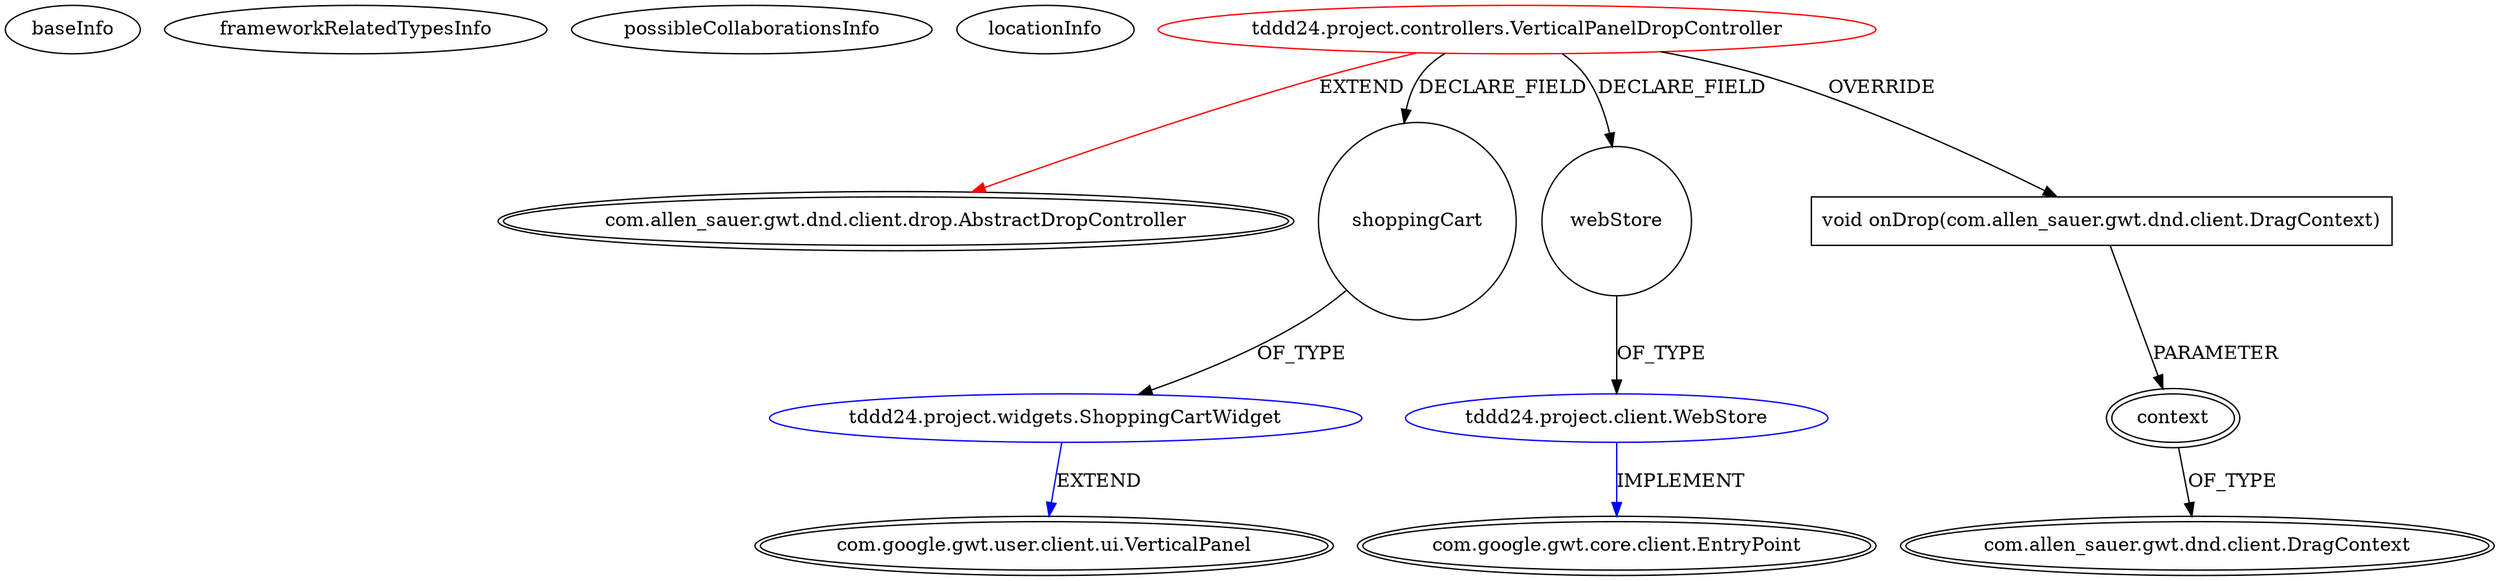 digraph {
baseInfo[graphId=71,category="extension_graph",isAnonymous=false,possibleRelation=true]
frameworkRelatedTypesInfo[0="com.allen_sauer.gwt.dnd.client.drop.AbstractDropController"]
possibleCollaborationsInfo[0="71~FIELD_DECLARATION-~com.allen_sauer.gwt.dnd.client.drop.AbstractDropController ~com.google.gwt.user.client.ui.VerticalPanel ~false~false",1="71~FIELD_DECLARATION-~com.allen_sauer.gwt.dnd.client.drop.AbstractDropController ~com.google.gwt.core.client.EntryPoint ~false~false"]
locationInfo[projectName="CarlRazmus-WebStore",filePath="/CarlRazmus-WebStore/WebStore-master/src/tddd24/project/controllers/VerticalPanelDropController.java",contextSignature="VerticalPanelDropController",graphId="71"]
0[label="tddd24.project.controllers.VerticalPanelDropController",vertexType="ROOT_CLIENT_CLASS_DECLARATION",isFrameworkType=false,color=red]
1[label="com.allen_sauer.gwt.dnd.client.drop.AbstractDropController",vertexType="FRAMEWORK_CLASS_TYPE",isFrameworkType=true,peripheries=2]
2[label="shoppingCart",vertexType="FIELD_DECLARATION",isFrameworkType=false,shape=circle]
3[label="tddd24.project.widgets.ShoppingCartWidget",vertexType="REFERENCE_CLIENT_CLASS_DECLARATION",isFrameworkType=false,color=blue]
4[label="com.google.gwt.user.client.ui.VerticalPanel",vertexType="FRAMEWORK_CLASS_TYPE",isFrameworkType=true,peripheries=2]
5[label="webStore",vertexType="FIELD_DECLARATION",isFrameworkType=false,shape=circle]
6[label="tddd24.project.client.WebStore",vertexType="REFERENCE_CLIENT_CLASS_DECLARATION",isFrameworkType=false,color=blue]
7[label="com.google.gwt.core.client.EntryPoint",vertexType="FRAMEWORK_INTERFACE_TYPE",isFrameworkType=true,peripheries=2]
8[label="void onDrop(com.allen_sauer.gwt.dnd.client.DragContext)",vertexType="OVERRIDING_METHOD_DECLARATION",isFrameworkType=false,shape=box]
9[label="context",vertexType="PARAMETER_DECLARATION",isFrameworkType=true,peripheries=2]
10[label="com.allen_sauer.gwt.dnd.client.DragContext",vertexType="FRAMEWORK_CLASS_TYPE",isFrameworkType=true,peripheries=2]
0->1[label="EXTEND",color=red]
0->2[label="DECLARE_FIELD"]
3->4[label="EXTEND",color=blue]
2->3[label="OF_TYPE"]
0->5[label="DECLARE_FIELD"]
6->7[label="IMPLEMENT",color=blue]
5->6[label="OF_TYPE"]
0->8[label="OVERRIDE"]
9->10[label="OF_TYPE"]
8->9[label="PARAMETER"]
}
